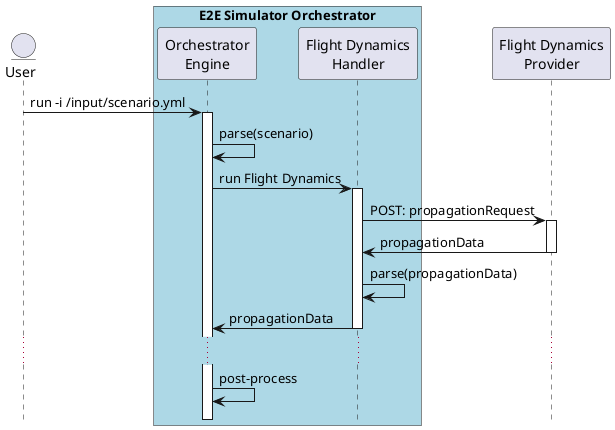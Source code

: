 @startuml
hide footbox
!pragma teoz true

entity "User" as u

box "E2E Simulator Orchestrator" #LightBlue
participant "Orchestrator\nEngine" as orch
participant "Flight Dynamics\nHandler" as hndl
end box

participant "Flight Dynamics\nProvider" as srv

u -> orch: run -i /input/scenario.yml
activate orch
orch -> orch: parse(scenario)
orch -> hndl: run Flight Dynamics
activate hndl
hndl -> srv: POST: propagationRequest
activate srv
hndl <- srv: propagationData
deactivate srv
hndl -> hndl: parse(propagationData)
hndl -> orch: propagationData
deactivate hndl
...
orch -> orch: post-process


@enduml